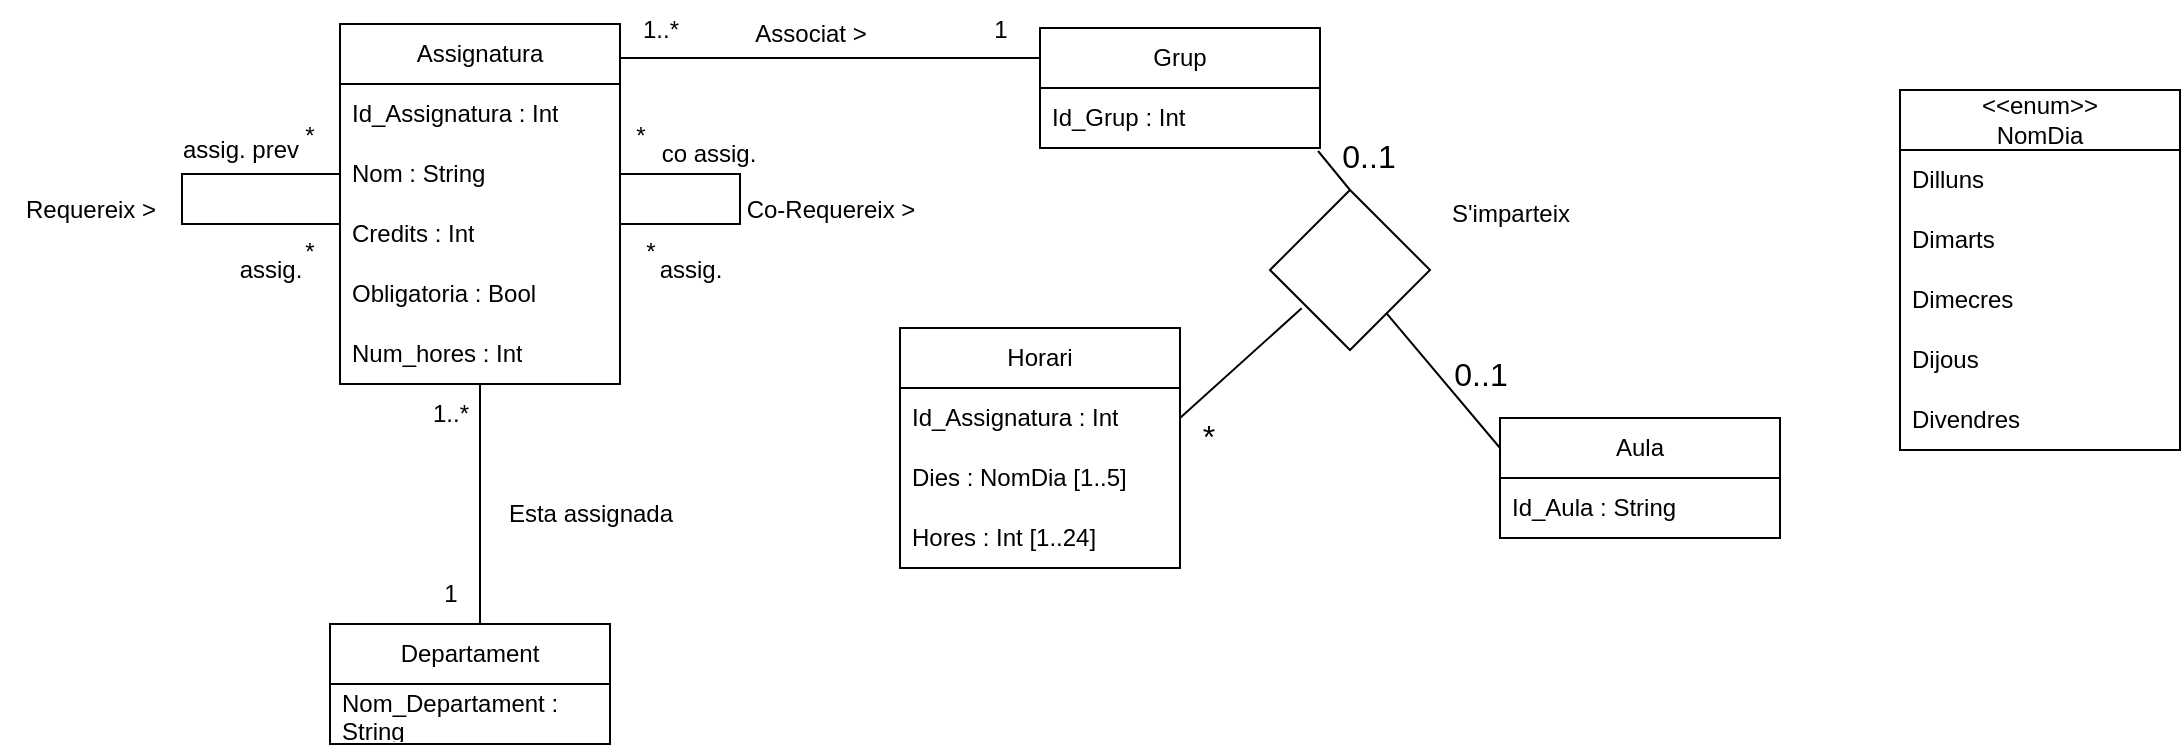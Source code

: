 <mxfile version="26.0.15">
  <diagram name="Page-1" id="aEbWh7Vn1i9dfKEtXOWk">
    <mxGraphModel grid="1" page="1" gridSize="10" guides="1" tooltips="1" connect="1" arrows="1" fold="1" pageScale="1" pageWidth="827" pageHeight="1169" background="#ffffff" math="0" shadow="0">
      <root>
        <mxCell id="0" />
        <mxCell id="1" parent="0" />
        <mxCell id="D3t5_Y5HMr5okKQamg8B-34" style="edgeStyle=orthogonalEdgeStyle;rounded=0;orthogonalLoop=1;jettySize=auto;html=1;exitX=0.5;exitY=1;exitDx=0;exitDy=0;entryX=0.5;entryY=0;entryDx=0;entryDy=0;endArrow=none;startFill=0;" edge="1" parent="1" source="D3t5_Y5HMr5okKQamg8B-1" target="D3t5_Y5HMr5okKQamg8B-20">
          <mxGeometry relative="1" as="geometry">
            <Array as="points">
              <mxPoint x="260" y="540" />
            </Array>
          </mxGeometry>
        </mxCell>
        <mxCell id="D3t5_Y5HMr5okKQamg8B-1" value="Assignatura" style="swimlane;fontStyle=0;childLayout=stackLayout;horizontal=1;startSize=30;horizontalStack=0;resizeParent=1;resizeParentMax=0;resizeLast=0;collapsible=1;marginBottom=0;whiteSpace=wrap;html=1;" vertex="1" parent="1">
          <mxGeometry x="190" y="240" width="140" height="180" as="geometry" />
        </mxCell>
        <mxCell id="D3t5_Y5HMr5okKQamg8B-2" value="Id_Assignatura : Int" style="text;strokeColor=none;fillColor=none;align=left;verticalAlign=middle;spacingLeft=4;spacingRight=4;overflow=hidden;points=[[0,0.5],[1,0.5]];portConstraint=eastwest;rotatable=0;whiteSpace=wrap;html=1;" vertex="1" parent="D3t5_Y5HMr5okKQamg8B-1">
          <mxGeometry y="30" width="140" height="30" as="geometry" />
        </mxCell>
        <mxCell id="D3t5_Y5HMr5okKQamg8B-3" value="Nom : String" style="text;strokeColor=none;fillColor=none;align=left;verticalAlign=middle;spacingLeft=4;spacingRight=4;overflow=hidden;points=[[0,0.5],[1,0.5]];portConstraint=eastwest;rotatable=0;whiteSpace=wrap;html=1;" vertex="1" parent="D3t5_Y5HMr5okKQamg8B-1">
          <mxGeometry y="60" width="140" height="30" as="geometry" />
        </mxCell>
        <mxCell id="D3t5_Y5HMr5okKQamg8B-6" style="edgeStyle=orthogonalEdgeStyle;rounded=0;orthogonalLoop=1;jettySize=auto;html=1;exitX=0;exitY=0.5;exitDx=0;exitDy=0;entryX=0;entryY=0.5;entryDx=0;entryDy=0;endArrow=none;startFill=0;" edge="1" parent="D3t5_Y5HMr5okKQamg8B-1" source="D3t5_Y5HMr5okKQamg8B-4" target="D3t5_Y5HMr5okKQamg8B-3">
          <mxGeometry relative="1" as="geometry">
            <mxPoint x="-80" y="60" as="targetPoint" />
            <Array as="points">
              <mxPoint y="100" />
              <mxPoint x="-79" y="100" />
              <mxPoint x="-79" y="75" />
            </Array>
          </mxGeometry>
        </mxCell>
        <mxCell id="D3t5_Y5HMr5okKQamg8B-4" value="Credits : Int" style="text;strokeColor=none;fillColor=none;align=left;verticalAlign=middle;spacingLeft=4;spacingRight=4;overflow=hidden;points=[[0,0.5],[1,0.5]];portConstraint=eastwest;rotatable=0;whiteSpace=wrap;html=1;" vertex="1" parent="D3t5_Y5HMr5okKQamg8B-1">
          <mxGeometry y="90" width="140" height="30" as="geometry" />
        </mxCell>
        <mxCell id="D3t5_Y5HMr5okKQamg8B-5" value="Obligatoria : Bool" style="text;strokeColor=none;fillColor=none;align=left;verticalAlign=middle;spacingLeft=4;spacingRight=4;overflow=hidden;points=[[0,0.5],[1,0.5]];portConstraint=eastwest;rotatable=0;whiteSpace=wrap;html=1;" vertex="1" parent="D3t5_Y5HMr5okKQamg8B-1">
          <mxGeometry y="120" width="140" height="30" as="geometry" />
        </mxCell>
        <mxCell id="D3t5_Y5HMr5okKQamg8B-33" value="Num_hores : Int" style="text;strokeColor=none;fillColor=none;align=left;verticalAlign=middle;spacingLeft=4;spacingRight=4;overflow=hidden;points=[[0,0.5],[1,0.5]];portConstraint=eastwest;rotatable=0;whiteSpace=wrap;html=1;" vertex="1" parent="D3t5_Y5HMr5okKQamg8B-1">
          <mxGeometry y="150" width="140" height="30" as="geometry" />
        </mxCell>
        <mxCell id="D3t5_Y5HMr5okKQamg8B-7" value="Requereix &amp;gt;" style="text;html=1;align=center;verticalAlign=middle;resizable=0;points=[];autosize=1;strokeColor=none;fillColor=none;" vertex="1" parent="1">
          <mxGeometry x="20" y="318" width="90" height="30" as="geometry" />
        </mxCell>
        <mxCell id="D3t5_Y5HMr5okKQamg8B-8" value="*" style="text;html=1;align=center;verticalAlign=middle;whiteSpace=wrap;rounded=0;" vertex="1" parent="1">
          <mxGeometry x="170" y="348" width="10" height="12" as="geometry" />
        </mxCell>
        <mxCell id="D3t5_Y5HMr5okKQamg8B-9" value="*" style="text;html=1;align=center;verticalAlign=middle;whiteSpace=wrap;rounded=0;" vertex="1" parent="1">
          <mxGeometry x="170" y="290" width="10" height="12" as="geometry" />
        </mxCell>
        <mxCell id="D3t5_Y5HMr5okKQamg8B-10" value="assig." style="text;html=1;align=center;verticalAlign=middle;resizable=0;points=[];autosize=1;strokeColor=none;fillColor=none;" vertex="1" parent="1">
          <mxGeometry x="130" y="348" width="50" height="30" as="geometry" />
        </mxCell>
        <mxCell id="D3t5_Y5HMr5okKQamg8B-11" value="assig. prev" style="text;html=1;align=center;verticalAlign=middle;resizable=0;points=[];autosize=1;strokeColor=none;fillColor=none;" vertex="1" parent="1">
          <mxGeometry x="100" y="288" width="80" height="30" as="geometry" />
        </mxCell>
        <mxCell id="D3t5_Y5HMr5okKQamg8B-14" style="edgeStyle=orthogonalEdgeStyle;rounded=0;orthogonalLoop=1;jettySize=auto;html=1;entryX=1;entryY=0.5;entryDx=0;entryDy=0;endArrow=none;startFill=0;" edge="1" parent="1" target="D3t5_Y5HMr5okKQamg8B-3">
          <mxGeometry relative="1" as="geometry">
            <mxPoint x="390" y="330" as="targetPoint" />
            <mxPoint x="330" y="330" as="sourcePoint" />
            <Array as="points">
              <mxPoint x="330" y="340" />
              <mxPoint x="390" y="340" />
              <mxPoint x="390" y="315" />
            </Array>
          </mxGeometry>
        </mxCell>
        <mxCell id="D3t5_Y5HMr5okKQamg8B-15" value="assig." style="text;html=1;align=center;verticalAlign=middle;resizable=0;points=[];autosize=1;strokeColor=none;fillColor=none;" vertex="1" parent="1">
          <mxGeometry x="340" y="348" width="50" height="30" as="geometry" />
        </mxCell>
        <mxCell id="D3t5_Y5HMr5okKQamg8B-16" value="*" style="text;html=1;align=center;verticalAlign=middle;resizable=0;points=[];autosize=1;strokeColor=none;fillColor=none;" vertex="1" parent="1">
          <mxGeometry x="330" y="339" width="30" height="30" as="geometry" />
        </mxCell>
        <mxCell id="D3t5_Y5HMr5okKQamg8B-17" value="Co-Requereix &amp;gt;" style="text;html=1;align=center;verticalAlign=middle;resizable=0;points=[];autosize=1;strokeColor=none;fillColor=none;" vertex="1" parent="1">
          <mxGeometry x="380" y="318" width="110" height="30" as="geometry" />
        </mxCell>
        <mxCell id="D3t5_Y5HMr5okKQamg8B-18" value="*" style="text;html=1;align=center;verticalAlign=middle;resizable=0;points=[];autosize=1;strokeColor=none;fillColor=none;" vertex="1" parent="1">
          <mxGeometry x="325" y="281" width="30" height="30" as="geometry" />
        </mxCell>
        <mxCell id="D3t5_Y5HMr5okKQamg8B-19" value="co assig." style="text;html=1;align=center;verticalAlign=middle;resizable=0;points=[];autosize=1;strokeColor=none;fillColor=none;" vertex="1" parent="1">
          <mxGeometry x="339" y="290" width="70" height="30" as="geometry" />
        </mxCell>
        <mxCell id="D3t5_Y5HMr5okKQamg8B-20" value="Departament" style="swimlane;fontStyle=0;childLayout=stackLayout;horizontal=1;startSize=30;horizontalStack=0;resizeParent=1;resizeParentMax=0;resizeLast=0;collapsible=1;marginBottom=0;whiteSpace=wrap;html=1;" vertex="1" parent="1">
          <mxGeometry x="185" y="540" width="140" height="60" as="geometry">
            <mxRectangle x="185" y="460" width="110" height="30" as="alternateBounds" />
          </mxGeometry>
        </mxCell>
        <mxCell id="D3t5_Y5HMr5okKQamg8B-21" value="Nom_Departament : String" style="text;strokeColor=none;fillColor=none;align=left;verticalAlign=middle;spacingLeft=4;spacingRight=4;overflow=hidden;points=[[0,0.5],[1,0.5]];portConstraint=eastwest;rotatable=0;whiteSpace=wrap;html=1;" vertex="1" parent="D3t5_Y5HMr5okKQamg8B-20">
          <mxGeometry y="30" width="140" height="30" as="geometry" />
        </mxCell>
        <mxCell id="D3t5_Y5HMr5okKQamg8B-25" value="Esta assignada" style="text;html=1;align=center;verticalAlign=middle;resizable=0;points=[];autosize=1;strokeColor=none;fillColor=none;" vertex="1" parent="1">
          <mxGeometry x="260" y="470" width="110" height="30" as="geometry" />
        </mxCell>
        <mxCell id="D3t5_Y5HMr5okKQamg8B-26" value="1..*" style="text;html=1;align=center;verticalAlign=middle;resizable=0;points=[];autosize=1;strokeColor=none;fillColor=none;" vertex="1" parent="1">
          <mxGeometry x="225" y="420" width="40" height="30" as="geometry" />
        </mxCell>
        <mxCell id="D3t5_Y5HMr5okKQamg8B-27" value="1" style="text;html=1;align=center;verticalAlign=middle;resizable=0;points=[];autosize=1;strokeColor=none;fillColor=none;" vertex="1" parent="1">
          <mxGeometry x="230" y="510" width="30" height="30" as="geometry" />
        </mxCell>
        <mxCell id="D3t5_Y5HMr5okKQamg8B-35" value="&amp;lt;&amp;lt;enum&amp;gt;&amp;gt;&lt;div&gt;NomDia&lt;/div&gt;" style="swimlane;fontStyle=0;childLayout=stackLayout;horizontal=1;startSize=30;horizontalStack=0;resizeParent=1;resizeParentMax=0;resizeLast=0;collapsible=1;marginBottom=0;whiteSpace=wrap;html=1;" vertex="1" parent="1">
          <mxGeometry x="970" y="273" width="140" height="180" as="geometry" />
        </mxCell>
        <mxCell id="D3t5_Y5HMr5okKQamg8B-36" value="Dilluns" style="text;strokeColor=none;fillColor=none;align=left;verticalAlign=middle;spacingLeft=4;spacingRight=4;overflow=hidden;points=[[0,0.5],[1,0.5]];portConstraint=eastwest;rotatable=0;whiteSpace=wrap;html=1;" vertex="1" parent="D3t5_Y5HMr5okKQamg8B-35">
          <mxGeometry y="30" width="140" height="30" as="geometry" />
        </mxCell>
        <mxCell id="D3t5_Y5HMr5okKQamg8B-37" value="Dimarts" style="text;strokeColor=none;fillColor=none;align=left;verticalAlign=middle;spacingLeft=4;spacingRight=4;overflow=hidden;points=[[0,0.5],[1,0.5]];portConstraint=eastwest;rotatable=0;whiteSpace=wrap;html=1;" vertex="1" parent="D3t5_Y5HMr5okKQamg8B-35">
          <mxGeometry y="60" width="140" height="30" as="geometry" />
        </mxCell>
        <mxCell id="D3t5_Y5HMr5okKQamg8B-38" value="Dimecres" style="text;strokeColor=none;fillColor=none;align=left;verticalAlign=middle;spacingLeft=4;spacingRight=4;overflow=hidden;points=[[0,0.5],[1,0.5]];portConstraint=eastwest;rotatable=0;whiteSpace=wrap;html=1;" vertex="1" parent="D3t5_Y5HMr5okKQamg8B-35">
          <mxGeometry y="90" width="140" height="30" as="geometry" />
        </mxCell>
        <mxCell id="D3t5_Y5HMr5okKQamg8B-39" value="Dijous" style="text;strokeColor=none;fillColor=none;align=left;verticalAlign=middle;spacingLeft=4;spacingRight=4;overflow=hidden;points=[[0,0.5],[1,0.5]];portConstraint=eastwest;rotatable=0;whiteSpace=wrap;html=1;" vertex="1" parent="D3t5_Y5HMr5okKQamg8B-35">
          <mxGeometry y="120" width="140" height="30" as="geometry" />
        </mxCell>
        <mxCell id="D3t5_Y5HMr5okKQamg8B-40" value="Divendres" style="text;strokeColor=none;fillColor=none;align=left;verticalAlign=middle;spacingLeft=4;spacingRight=4;overflow=hidden;points=[[0,0.5],[1,0.5]];portConstraint=eastwest;rotatable=0;whiteSpace=wrap;html=1;" vertex="1" parent="D3t5_Y5HMr5okKQamg8B-35">
          <mxGeometry y="150" width="140" height="30" as="geometry" />
        </mxCell>
        <mxCell id="D3t5_Y5HMr5okKQamg8B-41" value="Grup" style="swimlane;fontStyle=0;childLayout=stackLayout;horizontal=1;startSize=30;horizontalStack=0;resizeParent=1;resizeParentMax=0;resizeLast=0;collapsible=1;marginBottom=0;whiteSpace=wrap;html=1;" vertex="1" parent="1">
          <mxGeometry x="540" y="242" width="140" height="60" as="geometry" />
        </mxCell>
        <mxCell id="D3t5_Y5HMr5okKQamg8B-42" value="Id_Grup : Int" style="text;strokeColor=none;fillColor=none;align=left;verticalAlign=middle;spacingLeft=4;spacingRight=4;overflow=hidden;points=[[0,0.5],[1,0.5]];portConstraint=eastwest;rotatable=0;whiteSpace=wrap;html=1;" vertex="1" parent="D3t5_Y5HMr5okKQamg8B-41">
          <mxGeometry y="30" width="140" height="30" as="geometry" />
        </mxCell>
        <mxCell id="6CnovlY-3vmB2AsJmDMi-3" style="edgeStyle=none;curved=1;rounded=0;orthogonalLoop=1;jettySize=auto;html=1;exitX=0;exitY=0.25;exitDx=0;exitDy=0;fontSize=12;startSize=8;endSize=8;endArrow=none;startFill=0;" edge="1" parent="1" source="D3t5_Y5HMr5okKQamg8B-45" target="6CnovlY-3vmB2AsJmDMi-1">
          <mxGeometry relative="1" as="geometry" />
        </mxCell>
        <mxCell id="D3t5_Y5HMr5okKQamg8B-45" value="Aula" style="swimlane;fontStyle=0;childLayout=stackLayout;horizontal=1;startSize=30;horizontalStack=0;resizeParent=1;resizeParentMax=0;resizeLast=0;collapsible=1;marginBottom=0;whiteSpace=wrap;html=1;" vertex="1" parent="1">
          <mxGeometry x="770" y="437" width="140" height="60" as="geometry" />
        </mxCell>
        <mxCell id="D3t5_Y5HMr5okKQamg8B-46" value="Id_Aula : String" style="text;strokeColor=none;fillColor=none;align=left;verticalAlign=middle;spacingLeft=4;spacingRight=4;overflow=hidden;points=[[0,0.5],[1,0.5]];portConstraint=eastwest;rotatable=0;whiteSpace=wrap;html=1;" vertex="1" parent="D3t5_Y5HMr5okKQamg8B-45">
          <mxGeometry y="30" width="140" height="30" as="geometry" />
        </mxCell>
        <mxCell id="D3t5_Y5HMr5okKQamg8B-49" value="Horari" style="swimlane;fontStyle=0;childLayout=stackLayout;horizontal=1;startSize=30;horizontalStack=0;resizeParent=1;resizeParentMax=0;resizeLast=0;collapsible=1;marginBottom=0;whiteSpace=wrap;html=1;" vertex="1" parent="1">
          <mxGeometry x="470" y="392" width="140" height="120" as="geometry" />
        </mxCell>
        <mxCell id="D3t5_Y5HMr5okKQamg8B-51" value="Id_Assignatura : Int" style="text;strokeColor=none;fillColor=none;align=left;verticalAlign=middle;spacingLeft=4;spacingRight=4;overflow=hidden;points=[[0,0.5],[1,0.5]];portConstraint=eastwest;rotatable=0;whiteSpace=wrap;html=1;" vertex="1" parent="D3t5_Y5HMr5okKQamg8B-49">
          <mxGeometry y="30" width="140" height="30" as="geometry" />
        </mxCell>
        <mxCell id="D3t5_Y5HMr5okKQamg8B-52" value="Dies : NomDia [1..5]" style="text;strokeColor=none;fillColor=none;align=left;verticalAlign=middle;spacingLeft=4;spacingRight=4;overflow=hidden;points=[[0,0.5],[1,0.5]];portConstraint=eastwest;rotatable=0;whiteSpace=wrap;html=1;" vertex="1" parent="D3t5_Y5HMr5okKQamg8B-49">
          <mxGeometry y="60" width="140" height="30" as="geometry" />
        </mxCell>
        <mxCell id="D3t5_Y5HMr5okKQamg8B-53" value="Hores : Int [1..24]" style="text;strokeColor=none;fillColor=none;align=left;verticalAlign=middle;spacingLeft=4;spacingRight=4;overflow=hidden;points=[[0,0.5],[1,0.5]];portConstraint=eastwest;rotatable=0;whiteSpace=wrap;html=1;" vertex="1" parent="D3t5_Y5HMr5okKQamg8B-49">
          <mxGeometry y="90" width="140" height="30" as="geometry" />
        </mxCell>
        <mxCell id="D3t5_Y5HMr5okKQamg8B-55" value="S&#39;imparteix" style="text;html=1;align=center;verticalAlign=middle;resizable=0;points=[];autosize=1;strokeColor=none;fillColor=none;" vertex="1" parent="1">
          <mxGeometry x="735" y="320" width="80" height="30" as="geometry" />
        </mxCell>
        <mxCell id="zcSl4qczS58CenO-MxHp-1" style="edgeStyle=orthogonalEdgeStyle;rounded=0;orthogonalLoop=1;jettySize=auto;html=1;exitX=0;exitY=0.25;exitDx=0;exitDy=0;endArrow=none;startFill=0;" edge="1" parent="1" source="D3t5_Y5HMr5okKQamg8B-41">
          <mxGeometry relative="1" as="geometry">
            <mxPoint x="330" y="250" as="targetPoint" />
            <Array as="points">
              <mxPoint x="330" y="257" />
            </Array>
          </mxGeometry>
        </mxCell>
        <mxCell id="zcSl4qczS58CenO-MxHp-2" value="Associat &amp;gt;" style="text;html=1;align=center;verticalAlign=middle;resizable=0;points=[];autosize=1;strokeColor=none;fillColor=none;" vertex="1" parent="1">
          <mxGeometry x="385" y="230" width="80" height="30" as="geometry" />
        </mxCell>
        <mxCell id="zcSl4qczS58CenO-MxHp-3" value="1" style="text;html=1;align=center;verticalAlign=middle;resizable=0;points=[];autosize=1;strokeColor=none;fillColor=none;" vertex="1" parent="1">
          <mxGeometry x="505" y="228" width="30" height="30" as="geometry" />
        </mxCell>
        <mxCell id="zcSl4qczS58CenO-MxHp-4" value="1..*" style="text;html=1;align=center;verticalAlign=middle;resizable=0;points=[];autosize=1;strokeColor=none;fillColor=none;" vertex="1" parent="1">
          <mxGeometry x="330" y="228" width="40" height="30" as="geometry" />
        </mxCell>
        <mxCell id="6CnovlY-3vmB2AsJmDMi-1" value="" style="rhombus;whiteSpace=wrap;html=1;" vertex="1" parent="1">
          <mxGeometry x="655" y="323" width="80" height="80" as="geometry" />
        </mxCell>
        <mxCell id="6CnovlY-3vmB2AsJmDMi-2" style="edgeStyle=none;curved=1;rounded=0;orthogonalLoop=1;jettySize=auto;html=1;exitX=1;exitY=0.5;exitDx=0;exitDy=0;entryX=0.198;entryY=0.739;entryDx=0;entryDy=0;entryPerimeter=0;fontSize=12;startSize=8;endSize=8;endArrow=none;startFill=0;" edge="1" parent="1" target="6CnovlY-3vmB2AsJmDMi-1">
          <mxGeometry relative="1" as="geometry">
            <mxPoint x="610" y="437" as="sourcePoint" />
          </mxGeometry>
        </mxCell>
        <mxCell id="6CnovlY-3vmB2AsJmDMi-4" style="edgeStyle=none;curved=1;rounded=0;orthogonalLoop=1;jettySize=auto;html=1;exitX=0.5;exitY=0;exitDx=0;exitDy=0;entryX=0.993;entryY=1.05;entryDx=0;entryDy=0;entryPerimeter=0;fontSize=12;startSize=8;endSize=8;endArrow=none;startFill=0;" edge="1" parent="1" source="6CnovlY-3vmB2AsJmDMi-1" target="D3t5_Y5HMr5okKQamg8B-42">
          <mxGeometry relative="1" as="geometry" />
        </mxCell>
        <mxCell id="6CnovlY-3vmB2AsJmDMi-5" value="0..1" style="text;html=1;align=center;verticalAlign=middle;resizable=0;points=[];autosize=1;strokeColor=none;fillColor=none;fontSize=16;" vertex="1" parent="1">
          <mxGeometry x="679" y="291" width="50" height="30" as="geometry" />
        </mxCell>
        <mxCell id="6CnovlY-3vmB2AsJmDMi-6" value="0..1" style="text;html=1;align=center;verticalAlign=middle;resizable=0;points=[];autosize=1;strokeColor=none;fillColor=none;fontSize=16;" vertex="1" parent="1">
          <mxGeometry x="735" y="400" width="50" height="30" as="geometry" />
        </mxCell>
        <mxCell id="6CnovlY-3vmB2AsJmDMi-7" value="*" style="text;html=1;align=center;verticalAlign=middle;resizable=0;points=[];autosize=1;strokeColor=none;fillColor=none;fontSize=16;" vertex="1" parent="1">
          <mxGeometry x="609" y="431" width="30" height="30" as="geometry" />
        </mxCell>
      </root>
    </mxGraphModel>
  </diagram>
</mxfile>
